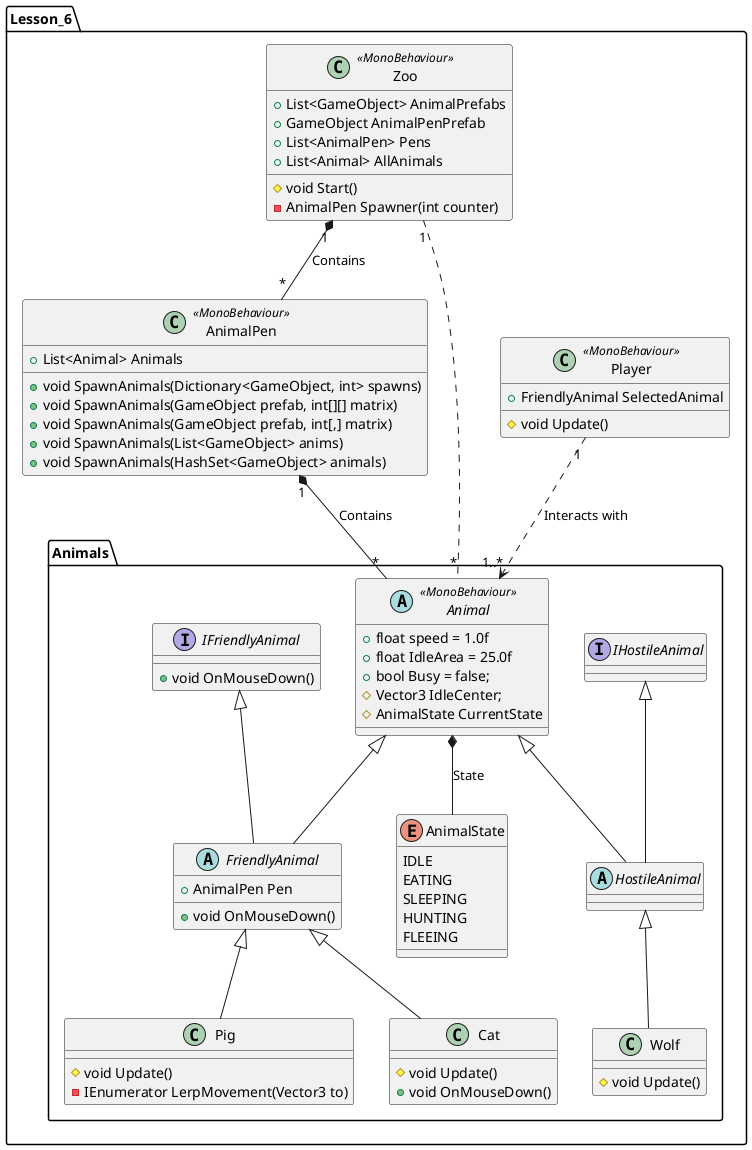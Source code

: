 @startuml

namespace Lesson_6{
    class AnimalPen <<MonoBehaviour>>{
        + List<Animal> Animals
        + void SpawnAnimals(Dictionary<GameObject, int> spawns)
        + void SpawnAnimals(GameObject prefab, int[][] matrix)
        + void SpawnAnimals(GameObject prefab, int[,] matrix)
        + void SpawnAnimals(List<GameObject> anims)
        + void SpawnAnimals(HashSet<GameObject> animals)
    }

    class Player <<MonoBehaviour>>{
        + FriendlyAnimal SelectedAnimal
        # void Update()
    }

    class Zoo <<MonoBehaviour>>{
        + List<GameObject> AnimalPrefabs
        + GameObject AnimalPenPrefab
        + List<AnimalPen> Pens
        + List<Animal> AllAnimals
        # void Start()
        - AnimalPen Spawner(int counter)
    }

    namespace Animals{
        enum AnimalState{
            IDLE
            EATING
            SLEEPING
            HUNTING
            FLEEING
        }
        abstract class Animal <<MonoBehaviour>>{
            + float speed = 1.0f
            + float IdleArea = 25.0f
            + bool Busy = false;
            # Vector3 IdleCenter;
            # AnimalState CurrentState
        }

        abstract class FriendlyAnimal{
            + AnimalPen Pen
            + void OnMouseDown()
        }

        abstract class HostileAnimal{

        }

        interface IFriendlyAnimal{
            + void OnMouseDown()
        }

        interface IHostileAnimal{

        }

        class Cat{
            # void Update()
            + void OnMouseDown()
        }

        class Pig{
            # void Update()
            - IEnumerator LerpMovement(Vector3 to)
        }

        class Wolf{
            # void Update()
            

        }

        FriendlyAnimal -up-|> Animal
        FriendlyAnimal -up-|> IFriendlyAnimal
        HostileAnimal -up-|> Animal
        HostileAnimal -up-|> IHostileAnimal
        Wolf -up-|> HostileAnimal
        Cat -up-|> FriendlyAnimal
        Pig -up-|> FriendlyAnimal
        Animal *-- AnimalState : State
    }

    Player "1" ..> "1..*" Lesson_6.Animals.Animal : Interacts with
    AnimalPen "1" *-- "*" Lesson_6.Animals.Animal : Contains
    Zoo "1" *-- "*"  AnimalPen : Contains
    Zoo "1" .. "*"  Lesson_6.Animals.Animal


}

@enduml